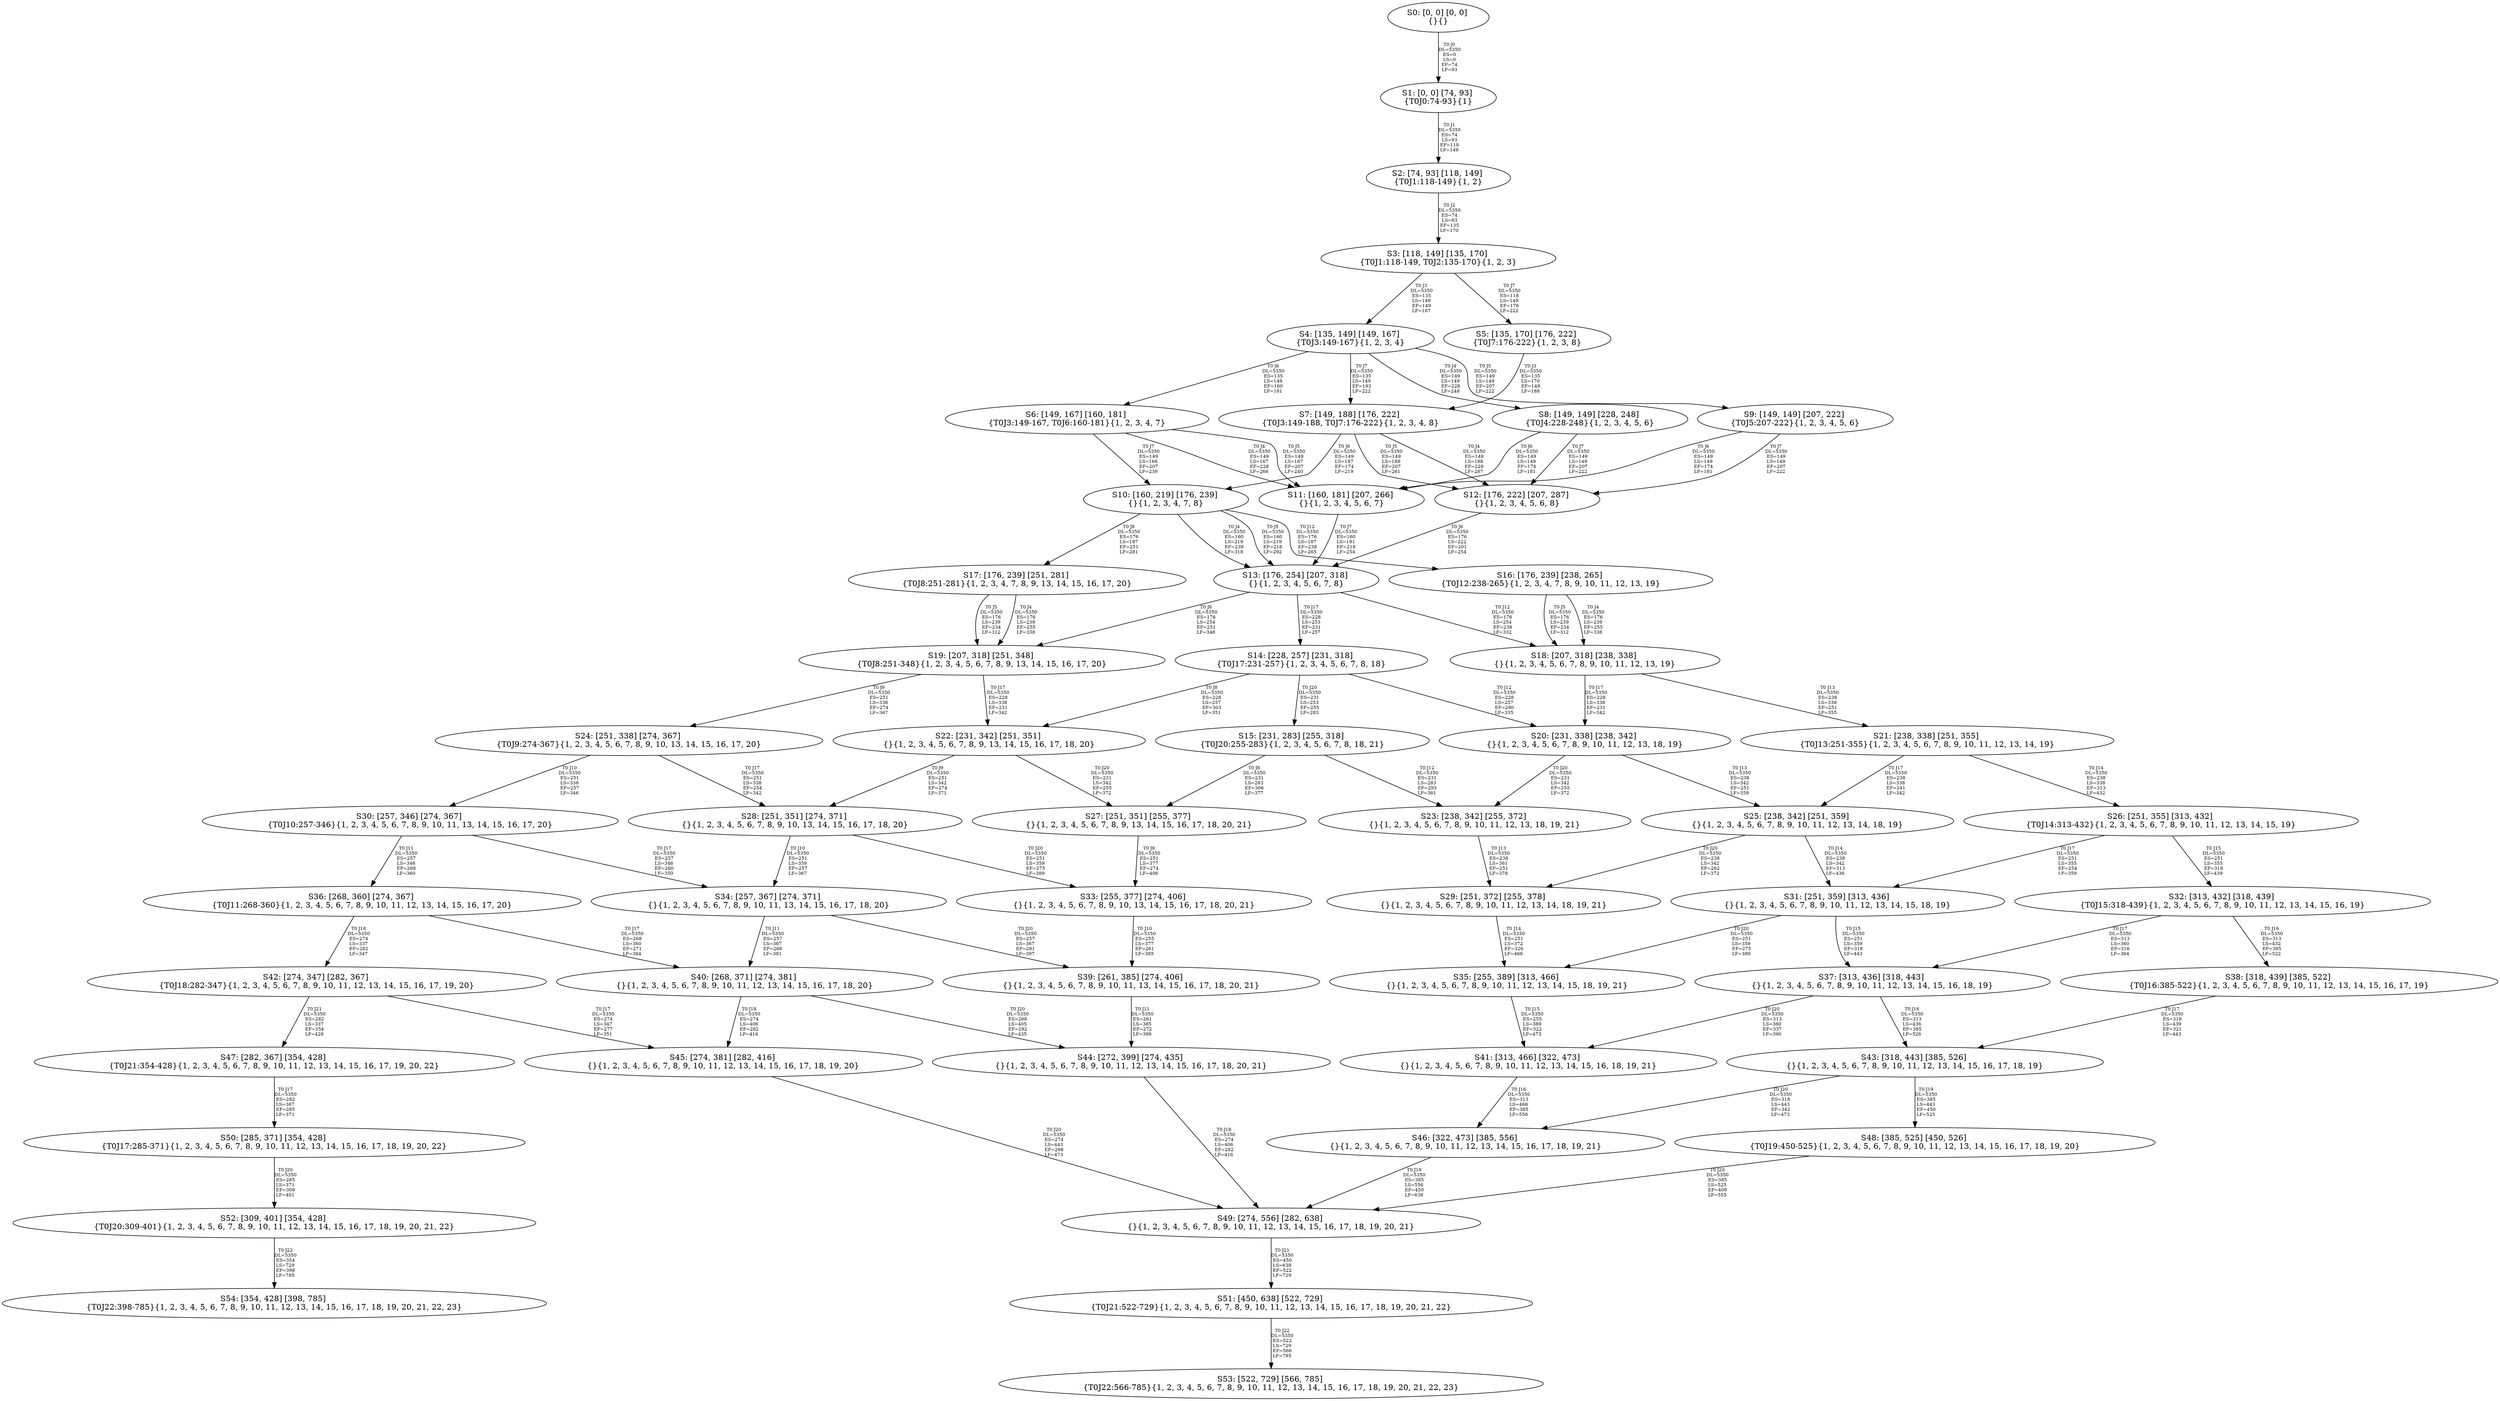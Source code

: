 digraph {
	S0[label="S0: [0, 0] [0, 0] \n{}{}"];
	S1[label="S1: [0, 0] [74, 93] \n{T0J0:74-93}{1}"];
	S2[label="S2: [74, 93] [118, 149] \n{T0J1:118-149}{1, 2}"];
	S3[label="S3: [118, 149] [135, 170] \n{T0J1:118-149, T0J2:135-170}{1, 2, 3}"];
	S4[label="S4: [135, 149] [149, 167] \n{T0J3:149-167}{1, 2, 3, 4}"];
	S5[label="S5: [135, 170] [176, 222] \n{T0J7:176-222}{1, 2, 3, 8}"];
	S6[label="S6: [149, 167] [160, 181] \n{T0J3:149-167, T0J6:160-181}{1, 2, 3, 4, 7}"];
	S7[label="S7: [149, 188] [176, 222] \n{T0J3:149-188, T0J7:176-222}{1, 2, 3, 4, 8}"];
	S8[label="S8: [149, 149] [228, 248] \n{T0J4:228-248}{1, 2, 3, 4, 5, 6}"];
	S9[label="S9: [149, 149] [207, 222] \n{T0J5:207-222}{1, 2, 3, 4, 5, 6}"];
	S10[label="S10: [160, 219] [176, 239] \n{}{1, 2, 3, 4, 7, 8}"];
	S11[label="S11: [160, 181] [207, 266] \n{}{1, 2, 3, 4, 5, 6, 7}"];
	S12[label="S12: [176, 222] [207, 287] \n{}{1, 2, 3, 4, 5, 6, 8}"];
	S13[label="S13: [176, 254] [207, 318] \n{}{1, 2, 3, 4, 5, 6, 7, 8}"];
	S14[label="S14: [228, 257] [231, 318] \n{T0J17:231-257}{1, 2, 3, 4, 5, 6, 7, 8, 18}"];
	S15[label="S15: [231, 283] [255, 318] \n{T0J20:255-283}{1, 2, 3, 4, 5, 6, 7, 8, 18, 21}"];
	S16[label="S16: [176, 239] [238, 265] \n{T0J12:238-265}{1, 2, 3, 4, 7, 8, 9, 10, 11, 12, 13, 19}"];
	S17[label="S17: [176, 239] [251, 281] \n{T0J8:251-281}{1, 2, 3, 4, 7, 8, 9, 13, 14, 15, 16, 17, 20}"];
	S18[label="S18: [207, 318] [238, 338] \n{}{1, 2, 3, 4, 5, 6, 7, 8, 9, 10, 11, 12, 13, 19}"];
	S19[label="S19: [207, 318] [251, 348] \n{T0J8:251-348}{1, 2, 3, 4, 5, 6, 7, 8, 9, 13, 14, 15, 16, 17, 20}"];
	S20[label="S20: [231, 338] [238, 342] \n{}{1, 2, 3, 4, 5, 6, 7, 8, 9, 10, 11, 12, 13, 18, 19}"];
	S21[label="S21: [238, 338] [251, 355] \n{T0J13:251-355}{1, 2, 3, 4, 5, 6, 7, 8, 9, 10, 11, 12, 13, 14, 19}"];
	S22[label="S22: [231, 342] [251, 351] \n{}{1, 2, 3, 4, 5, 6, 7, 8, 9, 13, 14, 15, 16, 17, 18, 20}"];
	S23[label="S23: [238, 342] [255, 372] \n{}{1, 2, 3, 4, 5, 6, 7, 8, 9, 10, 11, 12, 13, 18, 19, 21}"];
	S24[label="S24: [251, 338] [274, 367] \n{T0J9:274-367}{1, 2, 3, 4, 5, 6, 7, 8, 9, 10, 13, 14, 15, 16, 17, 20}"];
	S25[label="S25: [238, 342] [251, 359] \n{}{1, 2, 3, 4, 5, 6, 7, 8, 9, 10, 11, 12, 13, 14, 18, 19}"];
	S26[label="S26: [251, 355] [313, 432] \n{T0J14:313-432}{1, 2, 3, 4, 5, 6, 7, 8, 9, 10, 11, 12, 13, 14, 15, 19}"];
	S27[label="S27: [251, 351] [255, 377] \n{}{1, 2, 3, 4, 5, 6, 7, 8, 9, 13, 14, 15, 16, 17, 18, 20, 21}"];
	S28[label="S28: [251, 351] [274, 371] \n{}{1, 2, 3, 4, 5, 6, 7, 8, 9, 10, 13, 14, 15, 16, 17, 18, 20}"];
	S29[label="S29: [251, 372] [255, 378] \n{}{1, 2, 3, 4, 5, 6, 7, 8, 9, 10, 11, 12, 13, 14, 18, 19, 21}"];
	S30[label="S30: [257, 346] [274, 367] \n{T0J10:257-346}{1, 2, 3, 4, 5, 6, 7, 8, 9, 10, 11, 13, 14, 15, 16, 17, 20}"];
	S31[label="S31: [251, 359] [313, 436] \n{}{1, 2, 3, 4, 5, 6, 7, 8, 9, 10, 11, 12, 13, 14, 15, 18, 19}"];
	S32[label="S32: [313, 432] [318, 439] \n{T0J15:318-439}{1, 2, 3, 4, 5, 6, 7, 8, 9, 10, 11, 12, 13, 14, 15, 16, 19}"];
	S33[label="S33: [255, 377] [274, 406] \n{}{1, 2, 3, 4, 5, 6, 7, 8, 9, 10, 13, 14, 15, 16, 17, 18, 20, 21}"];
	S34[label="S34: [257, 367] [274, 371] \n{}{1, 2, 3, 4, 5, 6, 7, 8, 9, 10, 11, 13, 14, 15, 16, 17, 18, 20}"];
	S35[label="S35: [255, 389] [313, 466] \n{}{1, 2, 3, 4, 5, 6, 7, 8, 9, 10, 11, 12, 13, 14, 15, 18, 19, 21}"];
	S36[label="S36: [268, 360] [274, 367] \n{T0J11:268-360}{1, 2, 3, 4, 5, 6, 7, 8, 9, 10, 11, 12, 13, 14, 15, 16, 17, 20}"];
	S37[label="S37: [313, 436] [318, 443] \n{}{1, 2, 3, 4, 5, 6, 7, 8, 9, 10, 11, 12, 13, 14, 15, 16, 18, 19}"];
	S38[label="S38: [318, 439] [385, 522] \n{T0J16:385-522}{1, 2, 3, 4, 5, 6, 7, 8, 9, 10, 11, 12, 13, 14, 15, 16, 17, 19}"];
	S39[label="S39: [261, 385] [274, 406] \n{}{1, 2, 3, 4, 5, 6, 7, 8, 9, 10, 11, 13, 14, 15, 16, 17, 18, 20, 21}"];
	S40[label="S40: [268, 371] [274, 381] \n{}{1, 2, 3, 4, 5, 6, 7, 8, 9, 10, 11, 12, 13, 14, 15, 16, 17, 18, 20}"];
	S41[label="S41: [313, 466] [322, 473] \n{}{1, 2, 3, 4, 5, 6, 7, 8, 9, 10, 11, 12, 13, 14, 15, 16, 18, 19, 21}"];
	S42[label="S42: [274, 347] [282, 367] \n{T0J18:282-347}{1, 2, 3, 4, 5, 6, 7, 8, 9, 10, 11, 12, 13, 14, 15, 16, 17, 19, 20}"];
	S43[label="S43: [318, 443] [385, 526] \n{}{1, 2, 3, 4, 5, 6, 7, 8, 9, 10, 11, 12, 13, 14, 15, 16, 17, 18, 19}"];
	S44[label="S44: [272, 399] [274, 435] \n{}{1, 2, 3, 4, 5, 6, 7, 8, 9, 10, 11, 12, 13, 14, 15, 16, 17, 18, 20, 21}"];
	S45[label="S45: [274, 381] [282, 416] \n{}{1, 2, 3, 4, 5, 6, 7, 8, 9, 10, 11, 12, 13, 14, 15, 16, 17, 18, 19, 20}"];
	S46[label="S46: [322, 473] [385, 556] \n{}{1, 2, 3, 4, 5, 6, 7, 8, 9, 10, 11, 12, 13, 14, 15, 16, 17, 18, 19, 21}"];
	S47[label="S47: [282, 367] [354, 428] \n{T0J21:354-428}{1, 2, 3, 4, 5, 6, 7, 8, 9, 10, 11, 12, 13, 14, 15, 16, 17, 19, 20, 22}"];
	S48[label="S48: [385, 525] [450, 526] \n{T0J19:450-525}{1, 2, 3, 4, 5, 6, 7, 8, 9, 10, 11, 12, 13, 14, 15, 16, 17, 18, 19, 20}"];
	S49[label="S49: [274, 556] [282, 638] \n{}{1, 2, 3, 4, 5, 6, 7, 8, 9, 10, 11, 12, 13, 14, 15, 16, 17, 18, 19, 20, 21}"];
	S50[label="S50: [285, 371] [354, 428] \n{T0J17:285-371}{1, 2, 3, 4, 5, 6, 7, 8, 9, 10, 11, 12, 13, 14, 15, 16, 17, 18, 19, 20, 22}"];
	S51[label="S51: [450, 638] [522, 729] \n{T0J21:522-729}{1, 2, 3, 4, 5, 6, 7, 8, 9, 10, 11, 12, 13, 14, 15, 16, 17, 18, 19, 20, 21, 22}"];
	S52[label="S52: [309, 401] [354, 428] \n{T0J20:309-401}{1, 2, 3, 4, 5, 6, 7, 8, 9, 10, 11, 12, 13, 14, 15, 16, 17, 18, 19, 20, 21, 22}"];
	S53[label="S53: [522, 729] [566, 785] \n{T0J22:566-785}{1, 2, 3, 4, 5, 6, 7, 8, 9, 10, 11, 12, 13, 14, 15, 16, 17, 18, 19, 20, 21, 22, 23}"];
	S54[label="S54: [354, 428] [398, 785] \n{T0J22:398-785}{1, 2, 3, 4, 5, 6, 7, 8, 9, 10, 11, 12, 13, 14, 15, 16, 17, 18, 19, 20, 21, 22, 23}"];
	S0 -> S1[label="T0 J0\nDL=5350\nES=0\nLS=0\nEF=74\nLF=93",fontsize=8];
	S1 -> S2[label="T0 J1\nDL=5350\nES=74\nLS=93\nEF=118\nLF=149",fontsize=8];
	S2 -> S3[label="T0 J2\nDL=5350\nES=74\nLS=93\nEF=135\nLF=170",fontsize=8];
	S3 -> S4[label="T0 J3\nDL=5350\nES=135\nLS=149\nEF=149\nLF=167",fontsize=8];
	S3 -> S5[label="T0 J7\nDL=5350\nES=118\nLS=149\nEF=176\nLF=222",fontsize=8];
	S4 -> S8[label="T0 J4\nDL=5350\nES=149\nLS=149\nEF=228\nLF=248",fontsize=8];
	S4 -> S9[label="T0 J5\nDL=5350\nES=149\nLS=149\nEF=207\nLF=222",fontsize=8];
	S4 -> S6[label="T0 J6\nDL=5350\nES=135\nLS=149\nEF=160\nLF=181",fontsize=8];
	S4 -> S7[label="T0 J7\nDL=5350\nES=135\nLS=149\nEF=193\nLF=222",fontsize=8];
	S5 -> S7[label="T0 J3\nDL=5350\nES=135\nLS=170\nEF=149\nLF=188",fontsize=8];
	S6 -> S11[label="T0 J4\nDL=5350\nES=149\nLS=167\nEF=228\nLF=266",fontsize=8];
	S6 -> S11[label="T0 J5\nDL=5350\nES=149\nLS=167\nEF=207\nLF=240",fontsize=8];
	S6 -> S10[label="T0 J7\nDL=5350\nES=149\nLS=166\nEF=207\nLF=239",fontsize=8];
	S7 -> S12[label="T0 J4\nDL=5350\nES=149\nLS=188\nEF=228\nLF=287",fontsize=8];
	S7 -> S12[label="T0 J5\nDL=5350\nES=149\nLS=188\nEF=207\nLF=261",fontsize=8];
	S7 -> S10[label="T0 J6\nDL=5350\nES=149\nLS=187\nEF=174\nLF=219",fontsize=8];
	S8 -> S11[label="T0 J6\nDL=5350\nES=149\nLS=149\nEF=174\nLF=181",fontsize=8];
	S8 -> S12[label="T0 J7\nDL=5350\nES=149\nLS=149\nEF=207\nLF=222",fontsize=8];
	S9 -> S11[label="T0 J6\nDL=5350\nES=149\nLS=149\nEF=174\nLF=181",fontsize=8];
	S9 -> S12[label="T0 J7\nDL=5350\nES=149\nLS=149\nEF=207\nLF=222",fontsize=8];
	S10 -> S13[label="T0 J4\nDL=5350\nES=160\nLS=219\nEF=239\nLF=318",fontsize=8];
	S10 -> S13[label="T0 J5\nDL=5350\nES=160\nLS=219\nEF=218\nLF=292",fontsize=8];
	S10 -> S17[label="T0 J8\nDL=5350\nES=176\nLS=187\nEF=251\nLF=281",fontsize=8];
	S10 -> S16[label="T0 J12\nDL=5350\nES=176\nLS=187\nEF=238\nLF=265",fontsize=8];
	S11 -> S13[label="T0 J7\nDL=5350\nES=160\nLS=181\nEF=218\nLF=254",fontsize=8];
	S12 -> S13[label="T0 J6\nDL=5350\nES=176\nLS=222\nEF=201\nLF=254",fontsize=8];
	S13 -> S19[label="T0 J8\nDL=5350\nES=176\nLS=254\nEF=251\nLF=348",fontsize=8];
	S13 -> S18[label="T0 J12\nDL=5350\nES=176\nLS=254\nEF=238\nLF=332",fontsize=8];
	S13 -> S14[label="T0 J17\nDL=5350\nES=228\nLS=253\nEF=231\nLF=257",fontsize=8];
	S14 -> S22[label="T0 J8\nDL=5350\nES=228\nLS=257\nEF=303\nLF=351",fontsize=8];
	S14 -> S20[label="T0 J12\nDL=5350\nES=228\nLS=257\nEF=290\nLF=335",fontsize=8];
	S14 -> S15[label="T0 J20\nDL=5350\nES=231\nLS=253\nEF=255\nLF=283",fontsize=8];
	S15 -> S27[label="T0 J8\nDL=5350\nES=231\nLS=283\nEF=306\nLF=377",fontsize=8];
	S15 -> S23[label="T0 J12\nDL=5350\nES=231\nLS=283\nEF=293\nLF=361",fontsize=8];
	S16 -> S18[label="T0 J4\nDL=5350\nES=176\nLS=239\nEF=255\nLF=338",fontsize=8];
	S16 -> S18[label="T0 J5\nDL=5350\nES=176\nLS=239\nEF=234\nLF=312",fontsize=8];
	S17 -> S19[label="T0 J4\nDL=5350\nES=176\nLS=239\nEF=255\nLF=338",fontsize=8];
	S17 -> S19[label="T0 J5\nDL=5350\nES=176\nLS=239\nEF=234\nLF=312",fontsize=8];
	S18 -> S21[label="T0 J13\nDL=5350\nES=238\nLS=338\nEF=251\nLF=355",fontsize=8];
	S18 -> S20[label="T0 J17\nDL=5350\nES=228\nLS=338\nEF=231\nLF=342",fontsize=8];
	S19 -> S24[label="T0 J9\nDL=5350\nES=251\nLS=338\nEF=274\nLF=367",fontsize=8];
	S19 -> S22[label="T0 J17\nDL=5350\nES=228\nLS=338\nEF=231\nLF=342",fontsize=8];
	S20 -> S25[label="T0 J13\nDL=5350\nES=238\nLS=342\nEF=251\nLF=359",fontsize=8];
	S20 -> S23[label="T0 J20\nDL=5350\nES=231\nLS=342\nEF=255\nLF=372",fontsize=8];
	S21 -> S26[label="T0 J14\nDL=5350\nES=238\nLS=338\nEF=313\nLF=432",fontsize=8];
	S21 -> S25[label="T0 J17\nDL=5350\nES=238\nLS=338\nEF=241\nLF=342",fontsize=8];
	S22 -> S28[label="T0 J9\nDL=5350\nES=251\nLS=342\nEF=274\nLF=371",fontsize=8];
	S22 -> S27[label="T0 J20\nDL=5350\nES=231\nLS=342\nEF=255\nLF=372",fontsize=8];
	S23 -> S29[label="T0 J13\nDL=5350\nES=238\nLS=361\nEF=251\nLF=378",fontsize=8];
	S24 -> S30[label="T0 J10\nDL=5350\nES=251\nLS=338\nEF=257\nLF=346",fontsize=8];
	S24 -> S28[label="T0 J17\nDL=5350\nES=251\nLS=338\nEF=254\nLF=342",fontsize=8];
	S25 -> S31[label="T0 J14\nDL=5350\nES=238\nLS=342\nEF=313\nLF=436",fontsize=8];
	S25 -> S29[label="T0 J20\nDL=5350\nES=238\nLS=342\nEF=262\nLF=372",fontsize=8];
	S26 -> S32[label="T0 J15\nDL=5350\nES=251\nLS=355\nEF=318\nLF=439",fontsize=8];
	S26 -> S31[label="T0 J17\nDL=5350\nES=251\nLS=355\nEF=254\nLF=359",fontsize=8];
	S27 -> S33[label="T0 J9\nDL=5350\nES=251\nLS=377\nEF=274\nLF=406",fontsize=8];
	S28 -> S34[label="T0 J10\nDL=5350\nES=251\nLS=359\nEF=257\nLF=367",fontsize=8];
	S28 -> S33[label="T0 J20\nDL=5350\nES=251\nLS=359\nEF=275\nLF=389",fontsize=8];
	S29 -> S35[label="T0 J14\nDL=5350\nES=251\nLS=372\nEF=326\nLF=466",fontsize=8];
	S30 -> S36[label="T0 J11\nDL=5350\nES=257\nLS=346\nEF=268\nLF=360",fontsize=8];
	S30 -> S34[label="T0 J17\nDL=5350\nES=257\nLS=346\nEF=260\nLF=350",fontsize=8];
	S31 -> S37[label="T0 J15\nDL=5350\nES=251\nLS=359\nEF=318\nLF=443",fontsize=8];
	S31 -> S35[label="T0 J20\nDL=5350\nES=251\nLS=359\nEF=275\nLF=389",fontsize=8];
	S32 -> S38[label="T0 J16\nDL=5350\nES=313\nLS=432\nEF=385\nLF=522",fontsize=8];
	S32 -> S37[label="T0 J17\nDL=5350\nES=313\nLS=360\nEF=316\nLF=364",fontsize=8];
	S33 -> S39[label="T0 J10\nDL=5350\nES=255\nLS=377\nEF=261\nLF=385",fontsize=8];
	S34 -> S40[label="T0 J11\nDL=5350\nES=257\nLS=367\nEF=268\nLF=381",fontsize=8];
	S34 -> S39[label="T0 J20\nDL=5350\nES=257\nLS=367\nEF=281\nLF=397",fontsize=8];
	S35 -> S41[label="T0 J15\nDL=5350\nES=255\nLS=389\nEF=322\nLF=473",fontsize=8];
	S36 -> S40[label="T0 J17\nDL=5350\nES=268\nLS=360\nEF=271\nLF=364",fontsize=8];
	S36 -> S42[label="T0 J18\nDL=5350\nES=274\nLS=337\nEF=282\nLF=347",fontsize=8];
	S37 -> S43[label="T0 J16\nDL=5350\nES=313\nLS=436\nEF=385\nLF=526",fontsize=8];
	S37 -> S41[label="T0 J20\nDL=5350\nES=313\nLS=360\nEF=337\nLF=390",fontsize=8];
	S38 -> S43[label="T0 J17\nDL=5350\nES=318\nLS=439\nEF=321\nLF=443",fontsize=8];
	S39 -> S44[label="T0 J11\nDL=5350\nES=261\nLS=385\nEF=272\nLF=399",fontsize=8];
	S40 -> S45[label="T0 J18\nDL=5350\nES=274\nLS=406\nEF=282\nLF=416",fontsize=8];
	S40 -> S44[label="T0 J20\nDL=5350\nES=268\nLS=405\nEF=292\nLF=435",fontsize=8];
	S41 -> S46[label="T0 J16\nDL=5350\nES=313\nLS=466\nEF=385\nLF=556",fontsize=8];
	S42 -> S45[label="T0 J17\nDL=5350\nES=274\nLS=347\nEF=277\nLF=351",fontsize=8];
	S42 -> S47[label="T0 J21\nDL=5350\nES=282\nLS=337\nEF=354\nLF=428",fontsize=8];
	S43 -> S48[label="T0 J19\nDL=5350\nES=385\nLS=443\nEF=450\nLF=525",fontsize=8];
	S43 -> S46[label="T0 J20\nDL=5350\nES=318\nLS=443\nEF=342\nLF=473",fontsize=8];
	S44 -> S49[label="T0 J18\nDL=5350\nES=274\nLS=406\nEF=282\nLF=416",fontsize=8];
	S45 -> S49[label="T0 J20\nDL=5350\nES=274\nLS=443\nEF=298\nLF=473",fontsize=8];
	S46 -> S49[label="T0 J19\nDL=5350\nES=385\nLS=556\nEF=450\nLF=638",fontsize=8];
	S47 -> S50[label="T0 J17\nDL=5350\nES=282\nLS=367\nEF=285\nLF=371",fontsize=8];
	S48 -> S49[label="T0 J20\nDL=5350\nES=385\nLS=525\nEF=409\nLF=555",fontsize=8];
	S49 -> S51[label="T0 J21\nDL=5350\nES=450\nLS=638\nEF=522\nLF=729",fontsize=8];
	S50 -> S52[label="T0 J20\nDL=5350\nES=285\nLS=371\nEF=309\nLF=401",fontsize=8];
	S51 -> S53[label="T0 J22\nDL=5350\nES=522\nLS=729\nEF=566\nLF=785",fontsize=8];
	S52 -> S54[label="T0 J22\nDL=5350\nES=354\nLS=729\nEF=398\nLF=785",fontsize=8];
}
